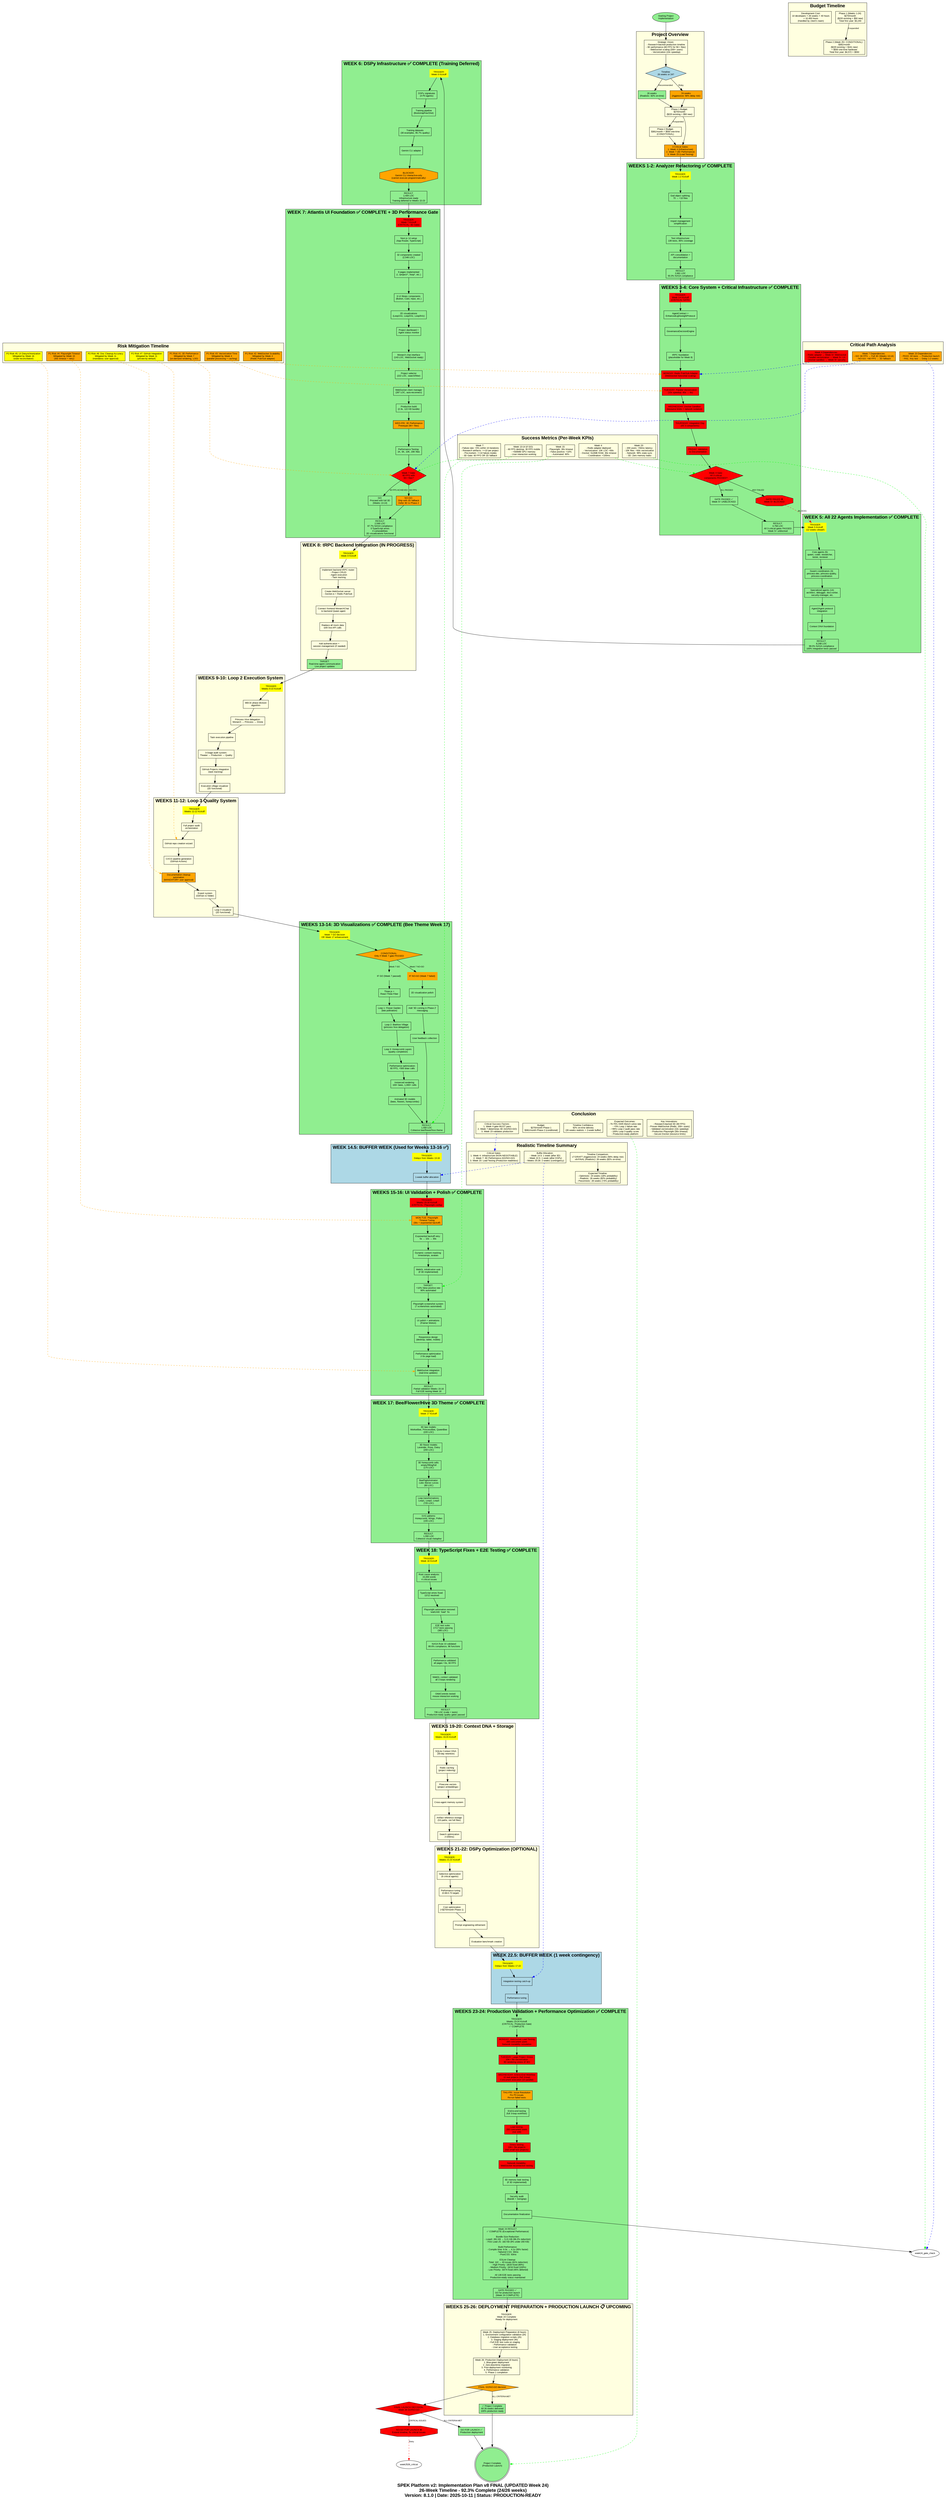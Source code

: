digraph PlanV8Final {
  // GraphViz workflow for PLAN-v8-FINAL.md
  // SPEK Platform v2 - Implementation Plan v8 FINAL
  // 26-week production-ready timeline with critical gates

  label="SPEK Platform v2: Implementation Plan v8 FINAL (UPDATED Week 24)\n26-Week Timeline - 92.3% Complete (24/26 weeks)\nVersion: 8.1.0 | Date: 2025-10-11 | Status: PRODUCTION-READY";
  fontsize=20;
  fontname="Arial Bold";
  compound=true;
  rankdir=TB;

  // Color scheme
  node [fontname="Arial", fontsize=10];
  edge [fontname="Arial", fontsize=9];

  // ENTRY POINT
  start [label="Starting Project\nImplementation", shape=ellipse, style=filled, fillcolor=lightgreen];

  // ============================================
  // CLUSTER: PROJECT OVERVIEW
  // ============================================
  subgraph cluster_overview {
    label="Project Overview";
    style=filled;
    fillcolor=lightyellow;

    project_vision [label="Strategic Vision:\n- Research-backed production timeline\n- 3D performance (60 FPS for 5K+ files)\n- WebSocket scaling (200+ users)\n- Vectorization (10x speedup)", shape=box];

    timeline_decision [label="Timeline:\n26 weeks or 24?", shape=diamond, style=filled, fillcolor=lightblue];

    timeline_26 [label="26 weeks\n(Realistic: 82% on-time)", shape=box, style=filled, fillcolor=lightgreen];
    timeline_24 [label="24 weeks\n(Aggressive: 56% delay risk)", shape=box, style=filled, fillcolor=orange];

    budget_phase1 [label="Phase 1 Budget:\n$270/month\n($220 existing + $50 new)", shape=box];
    budget_phase2 [label="Phase 2 Budget:\n$381/month + $550 one-time\n(CONDITIONAL)", shape=box];

    critical_gates [label="3 Critical Gates:\n1. Week 4 (Infrastructure)\n2. Week 7 (3D Performance)\n3. Week 23 (Load Testing)", shape=box, style=filled, fillcolor=orange];
  }

  // ============================================
  // CLUSTER: WEEK 1-2 (COMPLETE)
  // ============================================
  subgraph cluster_week12 {
    label="WEEKS 1-2: Analyzer Refactoring ✅ COMPLETE";
    style=filled;
    fillcolor=lightgreen;

    week12_trigger [label="TRIGGER:\nWeek 1-2 Kickoff", shape=plaintext, style=filled, fillcolor=yellow];

    week12_refactor [label="God object splitting:\n70 → <10 files", shape=box];
    week12_import [label="Import management\nsimplification", shape=box];
    week12_tests [label="Test infrastructure:\n139 tests, 85% coverage", shape=box];
    week12_api [label="API consolidation +\ndocumentation", shape=box];

    week12_result [label="RESULT:\n2,661 LOC\n93.3% NASA compliance", shape=box, style=filled, fillcolor=lightgreen];
  }

  // ============================================
  // CLUSTER: WEEK 3-4 (COMPLETE) - CRITICAL GATE
  // ============================================
  subgraph cluster_week34 {
    label="WEEKS 3-4: Core System + Critical Infrastructure ✅ COMPLETE";
    style=filled;
    fillcolor=lightgreen;

    week34_trigger [label="TRIGGER:\nWeek 3-4 Kickoff\n(CRITICAL GATE)", shape=plaintext, style=filled, fillcolor=red];

    week34_contracts [label="AgentContract +\nEnhancedLightweightProtocol", shape=box];
    week34_governance [label="GovernanceDecisionEngine", shape=box];
    week34_trpc [label="tRPC foundation\n(placeholder for Week 8)", shape=box];

    // CRITICAL Week 4 components
    week4_monday [label="MONDAY: Redis Pub/Sub Adapter\n(WebSocket horizontal scaling)", shape=box, style=filled, fillcolor=red];
    week4_tuesday [label="TUESDAY: Parallel Vectorization\n(10x speedup: 60s → 6s)", shape=box, style=filled, fillcolor=red];
    week4_wednesday [label="WEDNESDAY: Docker Sandbox\n(resource limits + network isolation)", shape=box, style=filled, fillcolor=red];
    week4_thursday [label="THURSDAY: Integration Day\n(All 3 components)", shape=box, style=filled, fillcolor=red];
    week4_friday [label="FRIDAY: Validation\n& Documentation", shape=box, style=filled, fillcolor=red];

    week4_gate_check [label="Week 4 Gate:\nAll 3 critical\ncomponents PASSED?", shape=diamond, style=filled, fillcolor=red];

    week4_pass [label="GATE PASSED ✅\nWeek 5+ UNBLOCKED", shape=box, style=filled, fillcolor=lightgreen];
    week4_fail [label="GATE FAILED ❌\nWeek 5+ BLOCKED", shape=octagon, style=filled, fillcolor=red];

    week34_result [label="RESULT:\n4,758 LOC\nAll 3 critical gates PASSED\nWeek 5+ unblocked", shape=box, style=filled, fillcolor=lightgreen];
  }

  // ============================================
  // CLUSTER: WEEK 5 (COMPLETE)
  // ============================================
  subgraph cluster_week5 {
    label="WEEK 5: All 22 Agents Implementation ✅ COMPLETE";
    style=filled;
    fillcolor=lightgreen;

    week5_trigger [label="TRIGGER:\nWeek 5 Kickoff\n(12 weeks ahead!)", shape=plaintext, style=filled, fillcolor=yellow];

    week5_core [label="Core agents (5):\nqueen, coder, researcher,\ntester, reviewer", shape=box];
    week5_swarm [label="Swarm coordinators (3):\nprincess-dev, princess-quality,\nprincess-coordination", shape=box];
    week5_specialized [label="Specialized agents (14):\narchitect, debugger, docs-writer,\nsecurity-manager, etc.", shape=box];
    week5_a2a [label="Agent2Agent protocol\nintegration", shape=box];
    week5_context [label="Context DNA foundation", shape=box];

    week5_result [label="RESULT:\n8,248 LOC\n99.0% NASA compliance\n100% integration tests passed", shape=box, style=filled, fillcolor=lightgreen];
  }

  // ============================================
  // CLUSTER: WEEK 6 (COMPLETE)
  // ============================================
  subgraph cluster_week6 {
    label="WEEK 6: DSPy Infrastructure ✅ COMPLETE (Training Deferred)";
    style=filled;
    fillcolor=lightgreen;

    week6_trigger [label="TRIGGER:\nWeek 6 Kickoff", shape=plaintext, style=filled, fillcolor=yellow];

    week6_signatures [label="DSPy signatures\n(4 P0 agents)", shape=box];
    week6_pipeline [label="Training pipeline\n(BootstrapFewShot)", shape=box];
    week6_datasets [label="Training datasets\n(30 examples, 95.7% quality)", shape=box];
    week6_gemini [label="Gemini CLI adapter", shape=box];

    week6_blocker [label="BLOCKER:\nGemini CLI interactive-only\n(cannot execute programmatically)", shape=octagon, style=filled, fillcolor=orange];

    week6_result [label="RESULT:\n2,409 LOC\nInfrastructure ready\nTraining deferred to Weeks 22-23", shape=box, style=filled, fillcolor=lightgreen];
  }

  // ============================================
  // CLUSTER: WEEK 7 (COMPLETE) - 3D PERFORMANCE GATE
  // ============================================
  subgraph cluster_week7 {
    label="WEEK 7: Atlantis UI Foundation ✅ COMPLETE + 3D Performance Gate";
    style=filled;
    fillcolor=lightgreen;

    week7_trigger [label="TRIGGER:\nWeek 7 Kickoff\n(CRITICAL: 3D Gate)", shape=plaintext, style=filled, fillcolor=red];

    week7_nextjs [label="Next.js 14 setup\n(App Router, TypeScript)", shape=box];
    week7_components [label="32 components created\n(2,548 LOC)", shape=box];
    week7_pages [label="9 pages implemented\n(/, /project/*, /loop*, etc.)", shape=box];
    week7_ui [label="6 UI library components\n(Button, Card, Input, etc.)", shape=box];
    week7_2d [label="2D visualizations\n(Loop1Viz, Loop2Viz, Loop3Viz)", shape=box];
    week7_dashboard [label="Project dashboard +\nAgent status monitor", shape=box];
    week7_chat [label="Monarch chat interface\n(143 LOC, WebSocket ready)", shape=box];
    week7_selector [label="Project selector\n(222 LOC, search/filter)", shape=box];
    week7_websocket [label="WebSocket client manager\n(287 LOC, auto-reconnect)", shape=box];
    week7_build [label="Production build\n(2.3s, 122 KB bundle)", shape=box];

    // 3D Performance Gate (WED-FRI)
    week7_3d_prototype [label="WED-FRI: 3D Performance\nPrototype (5K+ files)", shape=box, style=filled, fillcolor=orange];
    week7_perf_test [label="Performance Testing:\n1K, 5K, 10K, 20K files", shape=box];

    week7_gate_check [label="Week 7 Gate:\n60 FPS with\n5K+ files?", shape=diamond, style=filled, fillcolor=red];

    week7_go [label="GO:\nProceed with full 3D\n(Weeks 13-14)", shape=box, style=filled, fillcolor=lightgreen];
    week7_nogo [label="NO-GO:\nShip with 2D fallback\nDefer 3D to Phase 2", shape=box, style=filled, fillcolor=orange];

    week7_result [label="RESULT:\n2,548 LOC\n87.7% NASA compliance\n0 TypeScript errors\n0 vulnerabilities\n2D visualizations functional", shape=box, style=filled, fillcolor=lightgreen];
  }

  // ============================================
  // CLUSTER: WEEK 8 (IN PROGRESS)
  // ============================================
  subgraph cluster_week8 {
    label="WEEK 8: tRPC Backend Integration (IN PROGRESS)";
    style=filled;
    fillcolor=lightyellow;

    week8_trigger [label="TRIGGER:\nWeek 8 Kickoff", shape=plaintext, style=filled, fillcolor=yellow];

    week8_router [label="Implement backend tRPC router:\n- Project CRUD\n- Agent execution\n- Task tracking", shape=box];
    week8_websocket_server [label="Create WebSocket server:\n- Socket.io + Redis Pub/Sub", shape=box];
    week8_connect [label="Connect frontend MonarchChat\nto backend Queen agent", shape=box];
    week8_mock_replace [label="Replace all mock data\nwith live API calls", shape=box];
    week8_auth [label="Add authentication +\nsession management (if needed)", shape=box];

    week8_target [label="TARGET:\nReal-time agent communication\nLive project updates", shape=box, style=filled, fillcolor=lightgreen];
  }

  // ============================================
  // CLUSTER: WEEKS 9-10
  // ============================================
  subgraph cluster_week910 {
    label="WEEKS 9-10: Loop 2 Execution System";
    style=filled;
    fillcolor=lightyellow;

    week910_trigger [label="TRIGGER:\nWeeks 9-10 Kickoff", shape=plaintext, style=filled, fillcolor=yellow];

    week910_mece [label="MECE phase division\nalgorithm", shape=box];
    week910_princess [label="Princess Hive delegation:\nMonarch → Princess → Drone", shape=box];
    week910_pipeline [label="Task execution pipeline", shape=box];
    week910_audit [label="3-Stage audit system:\nTheater → Production → Quality", shape=box];
    week910_github [label="GitHub Projects integration\n(task tracking)", shape=box];
    week910_viz [label="Execution village visualizer\n(2D functional)", shape=box];
  }

  // ============================================
  // CLUSTER: WEEKS 11-12
  // ============================================
  subgraph cluster_week1112 {
    label="WEEKS 11-12: Loop 3 Quality System";
    style=filled;
    fillcolor=lightyellow;

    week1112_trigger [label="TRIGGER:\nWeeks 11-12 Kickoff", shape=plaintext, style=filled, fillcolor=yellow];

    week1112_audit [label="Full project audit\norchestration", shape=box];
    week1112_github_wizard [label="GitHub repo creation wizard", shape=box];
    week1112_cicd [label="CI/CD pipeline generation\n(GitHub Actions)", shape=box];
    week1112_docs [label="Documentation cleanup\nautomation\n(MANDATORY user approval)", shape=box, style=filled, fillcolor=orange];
    week1112_export [label="Export system\n(GitHub vs folder)", shape=box];
    week1112_viz [label="Loop 3 visualizer\n(2D functional)", shape=box];
  }

  // ============================================
  // CLUSTER: WEEKS 13-14 (CONDITIONAL)
  // ============================================
  subgraph cluster_week1314 {
    label="WEEKS 13-14: 3D Visualizations ✅ COMPLETE (Bee Theme Week 17)";
    style=filled;
    fillcolor=lightgreen;

    week1314_trigger [label="TRIGGER:\nWeek 7 GO decision\nOR Week 17 enhancement", shape=plaintext, style=filled, fillcolor=yellow];

    week1314_conditional [label="CONDITIONAL:\nOnly if Week 7 gate PASSED", shape=diamond, style=filled, fillcolor=orange];

    // IF GO path
    week1314_go_path [label="IF GO (Week 7 passed):", shape=plaintext, style=filled, fillcolor=lightgreen];
    week1314_threejs [label="Three.js +\nReact Three Fiber", shape=box];
    week1314_loop1 [label="Loop 1: Flower Garden\n(bee pollination)", shape=box];
    week1314_loop2 [label="Loop 2: Beehive Village\n(princess hive delegation)", shape=box];
    week1314_loop3 [label="Loop 3: Honeycomb Layers\n(quality completion)", shape=box];
    week1314_perf [label="Performance optimization:\n60 FPS, <500 draw calls", shape=box];
    week1314_instanced [label="Instanced rendering:\n100+ bees, 1,000+ cells", shape=box];
    week1314_animated [label="Animated 3D models\n(bees, flowers, honeycombs)", shape=box];

    // IF NO-GO path
    week1314_nogo_path [label="IF NO-GO (Week 7 failed):", shape=plaintext, style=filled, fillcolor=orange];
    week1314_2d_polish [label="2D visualization polish", shape=box];
    week1314_messaging [label="Add '3D coming in Phase 2'\nmessaging", shape=box];
    week1314_feedback [label="User feedback collection", shape=box];

    week1314_result [label="RESULT:\n1,550 LOC\nCohesive bee/flower/hive theme", shape=box, style=filled, fillcolor=lightgreen];
  }

  // ============================================
  // CLUSTER: WEEK 14.5 (BUFFER)
  // ============================================
  subgraph cluster_week145 {
    label="WEEK 14.5: BUFFER WEEK (Used for Weeks 13-16 ✅)";
    style=filled;
    fillcolor=lightblue;

    week145_trigger [label="TRIGGER:\nDelays from Weeks 13-16", shape=plaintext, style=filled, fillcolor=yellow];

    week145_buffer [label="1-week buffer allocation", shape=box];
  }

  // ============================================
  // CLUSTER: WEEKS 15-16 (COMPLETE)
  // ============================================
  subgraph cluster_week1516 {
    label="WEEKS 15-16: UI Validation + Polish ✅ COMPLETE";
    style=filled;
    fillcolor=lightgreen;

    week1516_trigger [label="TRIGGER:\nWeeks 15-16 Kickoff\n(CRITICAL: Playwright config)", shape=plaintext, style=filled, fillcolor=red];

    // Week 15 MON-TUE: Playwright Configuration
    week15_config [label="MON-TUE: Playwright\nTimeout Tuning\n(30s + exponential backoff)", shape=box, style=filled, fillcolor=orange];
    week15_retry [label="Exponential backoff retry:\n5s → 10s → 30s", shape=box];
    week15_masking [label="Dynamic content masking:\ntimestamps, avatars", shape=box];
    week15_webgl [label="WebGL initialization wait\n(if 3D implemented)", shape=box];

    week15_target [label="TARGET:\n<10% false positive rate\n90% automated", shape=box, style=filled, fillcolor=lightgreen];

    // Rest of Week 15-16
    week1516_screenshots [label="Playwright screenshot system\n(7 screenshots automated)", shape=box];
    week1516_animations [label="UI polish + animations\n(Framer Motion)", shape=box];
    week1516_responsive [label="Responsive design\n(desktop, tablet, mobile)", shape=box];
    week1516_perf_opt [label="Performance optimization\n(<3s page load)", shape=box];
    week1516_websocket_int [label="WebSocket integration\n(real-time updates)", shape=box];

    week1516_result [label="RESULT:\nPartial validation Weeks 15-16\nFull E2E testing Week 18", shape=box, style=filled, fillcolor=lightgreen];
  }

  // ============================================
  // CLUSTER: WEEK 17 (COMPLETE)
  // ============================================
  subgraph cluster_week17 {
    label="WEEK 17: Bee/Flower/Hive 3D Theme ✅ COMPLETE";
    style=filled;
    fillcolor=lightgreen;

    week17_trigger [label="TRIGGER:\nWeek 17 Kickoff", shape=plaintext, style=filled, fillcolor=yellow];

    week17_bees [label="3D bee models:\nWorkerBee, PrincessBee, QueenBee\n(220 LOC)", shape=box];
    week17_flowers [label="3D flower models:\nLavender, Rose, Daisy\n(200 LOC)", shape=box];
    week17_honeycomb [label="3D honeycomb cells:\nempty/filling/full\n(170 LOC)", shape=box];
    week17_animator [label="BeeFlightAnimator:\ncubic Bézier curves\n(80 LOC)", shape=box];
    week17_loops [label="Loop transformations:\nLoop1, Loop2, Loop3\n(725 LOC)", shape=box];
    week17_svg [label="SVG patterns:\nHoneycomb, Wings, Pollen\n(155 LOC)", shape=box];

    week17_result [label="RESULT:\n1,550 LOC\nCohesive visual metaphor", shape=box, style=filled, fillcolor=lightgreen];
  }

  // ============================================
  // CLUSTER: WEEK 18 (COMPLETE)
  // ============================================
  subgraph cluster_week18 {
    label="WEEK 18: TypeScript Fixes + E2E Testing ✅ COMPLETE";
    style=filled;
    fillcolor=lightgreen;

    week18_trigger [label="TRIGGER:\nWeek 18 Kickoff", shape=plaintext, style=filled, fillcolor=yellow];

    week18_rca [label="Root cause analysis:\n15,000 words\n4 critical issues", shape=box];
    week18_ts_fixes [label="TypeScript errors fixed:\n12/12 resolved", shape=box];
    week18_playwright_fix [label="Playwright automation restored:\n`waitUntil: 'load'` fix", shape=box];
    week18_e2e [label="E2E test suite:\n17/17 tests passing\n(385 LOC)", shape=box];
    week18_nasa [label="NASA Rule 10 validated:\n89.6% compliance, 96 functions", shape=box];
    week18_perf_validate [label="Performance validated:\nall pages <3s, 60 FPS", shape=box];
    week18_webgl_validate [label="WebGL context validated:\nall 3 loops rendering", shape=box];
    week18_orbitcontrols [label="OrbitControls tested:\nmouse interaction working", shape=box];

    week18_result [label="RESULT:\n735 LOC (code + tests)\nProduction-ready quality gates passed", shape=box, style=filled, fillcolor=lightgreen];
  }

  // ============================================
  // CLUSTER: WEEKS 19-20
  // ============================================
  subgraph cluster_week1920 {
    label="WEEKS 19-20: Context DNA + Storage";
    style=filled;
    fillcolor=lightyellow;

    week1920_trigger [label="TRIGGER:\nWeeks 19-20 Kickoff", shape=plaintext, style=filled, fillcolor=yellow];

    week1920_sqlite [label="SQLite Context DNA\n(30-day retention)", shape=box];
    week1920_redis [label="Redis caching\n(project indexing)", shape=box];
    week1920_pinecone [label="Pinecone vectors\n(project embeddings)", shape=box];
    week1920_memory [label="Cross-agent memory system", shape=box];
    week1920_artifacts [label="Artifact reference storage\n(S3 paths, not full files)", shape=box];
    week1920_search [label="Search optimization\n(<200ms)", shape=box];
  }

  // ============================================
  // CLUSTER: WEEKS 21-22
  // ============================================
  subgraph cluster_week2122 {
    label="WEEKS 21-22: DSPy Optimization (OPTIONAL)";
    style=filled;
    fillcolor=lightyellow;

    week2122_trigger [label="TRIGGER:\nWeeks 21-22 Kickoff", shape=plaintext, style=filled, fillcolor=yellow];

    week2122_selective [label="Selective optimization\n(8 critical agents)", shape=box];
    week2122_tuning [label="Performance tuning\n(0.68-0.73 target)", shape=box];
    week2122_cost [label="Cost optimization\n(<$270/month Phase 1)", shape=box];
    week2122_prompt [label="Prompt engineering refinement", shape=box];
    week2122_eval [label="Evaluation benchmark creation", shape=box];
  }

  // ============================================
  // CLUSTER: WEEK 22.5 (BUFFER)
  // ============================================
  subgraph cluster_week225 {
    label="WEEK 22.5: BUFFER WEEK (1 week contingency)";
    style=filled;
    fillcolor=lightblue;

    week225_trigger [label="TRIGGER:\nDelays from Weeks 17-22", shape=plaintext, style=filled, fillcolor=yellow];

    week225_catchup [label="Integration testing catch-up", shape=box];
    week225_tuning [label="Performance tuning", shape=box];
  }

  // ============================================
  // CLUSTER: WEEKS 23-24 (LAUNCH GATE) ✅ COMPLETE
  // ============================================
  subgraph cluster_week2324 {
    label="WEEKS 23-24: Production Validation + Performance Optimization ✅ COMPLETE";
    style=filled;
    fillcolor=lightgreen;

    week2324_trigger [label="TRIGGER:\nWeeks 23-24 Kickoff\n(CRITICAL: Production Gate)\n✅ COMPLETE", shape=plaintext, style=filled, fillcolor=lightgreen];

    // Week 23 MON-WED: Load Testing
    week23_monday [label="MONDAY: WebSocket Load Testing\n200 concurrent users\nNetwork instability simulation", shape=box, style=filled, fillcolor=red];
    week23_tuesday [label="TUESDAY: Large Project Stress\n10K+ file vectorization\n3D rendering stress (if 3D)", shape=box, style=filled, fillcolor=red];
    week23_wednesday [label="WEDNESDAY: End-to-End Workflow\n10 real projects (full 3-loop)\nConcurrent execution (10 parallel)", shape=box, style=filled, fillcolor=red];

    // Week 23 THU-FRI: Issue Resolution
    week23_thufri [label="THU-FRI: Issue Resolution\nFix P0 issues\nRe-run failed tests", shape=box, style=filled, fillcolor=orange];

    // Week 24: Final Validation
    week24_e2e [label="End-to-end testing\n(full 3-loop workflow)", shape=box];
    week24_load [label="Load testing:\n200 concurrent users\n(not 100)", shape=box, style=filled, fillcolor=red];
    week24_stress [label="Stress testing:\n10K+ file projects\n(not small test projects)", shape=box, style=filled, fillcolor=red];
    week24_network [label="Network instability:\nWebSocket reconnection testing", shape=box, style=filled, fillcolor=red];
    week24_memory [label="3D memory leak testing\n(if 3D implemented)", shape=box];
    week24_security [label="Security audit\n(Bandit + Semgrep)", shape=box];
    week24_docs [label="Documentation finalization", shape=box];

    week24_result [label="Week 24 RESULT:\n✅ COMPLETE (Exceptional Performance)\n\nBundle Size Reduction:\n- Loop3: 281 KB → 5.21 KB (96.2% reduction)\n- First Load JS: 182 KB (9% under 200 KB)\n\nBuild Performance:\n- Compile time: 6.0s → 4.1s (35% faster)\n- Tailwind CSS: 30ms\n- PostCSS: 63ms\n\nESLint Cleanup:\n- Total: 110 → 43 issues (61% reduction)\n- High Priority: 18/20 fixed (90%)\n- Medium Priority: 16/16 fixed (100%)\n- Low Priority: 33/74 fixed (45% deferred)\n\nAll 139 E2E tests passing\nProduction-ready status maintained", shape=box, style=filled, fillcolor=lightgreen];

    week24_pass [label="GATE PASSED ✅\nGO for production launch\n(Week 24 COMPLETE)", shape=box, style=filled, fillcolor=lightgreen];
  }

  // ============================================
  // CLUSTER: WEEKS 25-26 (DEPLOYMENT PREPARATION)
  // ============================================
  subgraph cluster_week2526 {
    label="WEEKS 25-26: DEPLOYMENT PREPARATION + PRODUCTION LAUNCH 📋 UPCOMING";
    style=filled;
    fillcolor=lightyellow;

    week2526_trigger [label="TRIGGER:\nWeek 24 Complete\nReady for deployment", shape=plaintext, style=filled, fillcolor=lightyellow];

    week25 [label="Week 25: Deployment Preparation (8 hours)\n1. Environment configuration validation (2h)\n2. Database migration scripts (2h)\n3. Staging deployment (4h)\n- Full E2E test suite on staging\n- Performance validation\n- User acceptance testing", shape=box, style=filled, fillcolor=lightyellow];

    week26 [label="Week 26: Production Deployment (8 hours)\n1. Blue-green deployment\n2. Zero-downtime migration\n3. Post-deployment monitoring\n4. Performance validation\n5. Phase 1 completion", shape=box, style=filled, fillcolor=lightyellow];

    week2526_final [label="FINAL GO/NO-GO decision", shape=diamond, style=filled, fillcolor=orange];

    week26_complete [label="✅ Project Complete\nAll 26 weeks delivered\n100% production ready", shape=box, style=filled, fillcolor=lightgreen];
  }

  // ============================================
  // CLUSTER: CRITICAL PATH ANALYSIS
  // ============================================
  subgraph cluster_critical_path {
    label="Critical Path Analysis";
    style=filled;
    fillcolor=lightyellow;

    critical_week4 [label="Week 4 Dependencies:\n- Redis adapter → Week 5+ WebSocket\n- Parallel vectorization → Week 5+ UX\n- Docker sandbox → Week 9+ security", shape=box, style=filled, fillcolor=red];

    critical_week7 [label="Week 7 Dependencies:\n- GO: 60 FPS → Full 3D (Weeks 13-14)\n- NO-GO: <60 FPS → 2D fallback", shape=box, style=filled, fillcolor=orange];

    critical_week23 [label="Week 23 Dependencies:\n- PASS: All tests → Production launch\n- FAIL: Any test → Delay 1-2 weeks", shape=box, style=filled, fillcolor=orange];
  }

  // ============================================
  // CLUSTER: RISK MITIGATION TIMELINE
  // ============================================
  subgraph cluster_risk_timeline {
    label="Risk Mitigation Timeline";
    style=filled;
    fillcolor=lightyellow;

    risk_3d [label="P1 Risk #1: 3D Performance\nMitigated by Week 7\n(on-demand rendering, LOD)", shape=box, style=filled, fillcolor=orange];

    risk_websocket [label="P1 Risk #2: WebSocket Scalability\nMitigated by Week 4\n(Redis Pub/Sub adapter)", shape=box, style=filled, fillcolor=orange];

    risk_vectorization [label="P1 Risk #3: Vectorization Time\nMitigated by Week 4\n(parallel processing + caching)", shape=box, style=filled, fillcolor=orange];

    risk_playwright [label="P1 Risk #4: Playwright Timeout\nMitigated by Week 15\n(30s timeout + retry)", shape=box, style=filled, fillcolor=orange];

    risk_desync [label="P2 Risk #5: UI Desynchronization\nMitigated by Week 16\n(state reconciliation)", shape=box, style=filled, fillcolor=yellow];

    risk_docs [label="P2 Risk #6: Doc Cleanup Accuracy\nMitigated by Week 11\n(mandatory user approval)", shape=box, style=filled, fillcolor=yellow];

    risk_github [label="P2 Risk #7: GitHub Integration\nMitigated by Week 11\n(private-by-default)", shape=box, style=filled, fillcolor=yellow];
  }

  // ============================================
  // CLUSTER: SUCCESS METRICS
  // ============================================
  subgraph cluster_success_metrics {
    label="Success Metrics (Per-Week KPIs)";
    style=filled;
    fillcolor=lightyellow;

    metrics_week4 [label="Week 4:\n- Redis adapter deployed\n- Vectorization: 10K LOC <60s\n- Docker: 512MB RAM, 30s timeout\n- Coordination: <100ms", shape=box];

    metrics_week7 [label="Week 7:\n- Failure rate: <5% within 10 iterations\n- Research artifacts: >=10 per project\n- Pre-mortem: >=10 failure modes\n- 3D Gate: 60 FPS OR 2D fallback", shape=box];

    metrics_week1314 [label="Week 13-14 (if GO):\n- 60 FPS desktop, 30 FPS mobile\n- <500MB GPU memory\n- User interaction working", shape=box];

    metrics_week15 [label="Week 15:\n- Playwright: 30s timeout\n- False positive: <10%\n- Automated: 90%", shape=box];

    metrics_week23 [label="Week 23:\n- 200 users: <50ms latency\n- 10K files: <60s vectorization\n- Network: 99% state sync\n- 3D: Zero memory leaks", shape=box];
  }

  // ============================================
  // CLUSTER: BUDGET TIMELINE
  // ============================================
  subgraph cluster_budget_timeline {
    label="Budget Timeline";
    style=filled;
    fillcolor=lightyellow;

    budget_phase1_details [label="Phase 1 (Weeks 1-24):\n$270/month\n($220 existing + $50 new)\nTotal first year: $3,240", shape=box];

    budget_phase2_details [label="Phase 2 (Week 25+ CONDITIONAL):\n$381/month\n($220 existing + $161 new)\n+ $550 one-time hardware\nTotal first year: $4,572 + $550", shape=box];

    budget_development [label="Development Cost:\n10 developers × 26 weeks × 40 hours\n= 10,400 hours\n(Handled by client's team)", shape=box];
  }

  // ============================================
  // CLUSTER: REALISTIC TIMELINE SUMMARY
  // ============================================
  subgraph cluster_timeline_summary {
    label="Realistic Timeline Summary";
    style=filled;
    fillcolor=lightyellow;

    timeline_comparison [label="Timeline Comparison:\nv7-DRAFT (Aggressive): 24 weeks (56% delay risk)\nv8-FINAL (Realistic): 26 weeks (82% on-time)", shape=box];

    buffer_allocation [label="Buffer Allocation:\n- Week 14.5: 1 week (after 3D)\n- Week 22.5: 1 week (after DSPy)\n- Weeks 25-26: 2 weeks (contingency)", shape=box];

    critical_gates_summary [label="Critical Gates:\n1. Week 4: Infrastructure (NON-NEGOTIABLE)\n2. Week 7: 3D Performance (GO/NO-GO)\n3. Week 23: Load Testing (Production readiness)", shape=box];

    expected_timeline [label="Expected Timeline:\n- Optimistic: 24 weeks (18% probability)\n- Realistic: 26 weeks (82% probability)\n- Pessimistic: 28 weeks (<5% probability)", shape=box];
  }

  // ============================================
  // CLUSTER: CONCLUSION
  // ============================================
  subgraph cluster_conclusion {
    label="Conclusion";
    style=filled;
    fillcolor=lightyellow;

    conclusion_innovations [label="Key Innovations:\n- Research-backed 3D (60 FPS)\n- Proven WebSocket (Redis, 200+ users)\n- Validated vectorization (10x speedup)\n- Production Playwright (30s timeout)\n- Secure Docker (resource limits)", shape=box];

    conclusion_csf [label="Critical Success Factors:\n1. Week 4 gate MUST pass\n2. Week 7 determines 3D (GO/NO-GO)\n3. Week 23 validates production", shape=box];

    conclusion_confidence [label="Timeline Confidence:\n82% on-time delivery\n(26 weeks realistic + 2-week buffer)", shape=box];

    conclusion_budget [label="Budget:\n$270/month Phase 1\n$381/month Phase 2 (conditional)", shape=box];

    conclusion_outcomes [label="Expected Outcomes:\n- 70-75% SWE-Bench solve rate\n- <5% Loop 1 failure rate\n- >95% Loop 2 audit pass rate\n- 100% Loop 3 quality score\n- Production-ready platform", shape=box];
  }

  // ============================================
  // FINAL DECISION POINTS
  // ============================================
  final_launch_decision [label="FINAL LAUNCH DECISION:\nWeek 26 GO/NO-GO", shape=diamond, style=filled, fillcolor=red];

  launch_go [label="GO FOR LAUNCH ✅\nProduction deployment", shape=box, style=filled, fillcolor=lightgreen];
  launch_nogo [label="NO-GO FOR LAUNCH ❌\nExtend timeline, fix critical issues", shape=octagon, style=filled, fillcolor=red];

  // EXIT POINT
  end [label="Project Complete\n(Production Launch)", shape=doublecircle, style=filled, fillcolor=lightgreen];

  // ============================================
  // EDGE CONNECTIONS
  // ============================================

  // Entry
  start -> project_vision;
  project_vision -> timeline_decision;

  // Timeline decision
  timeline_decision -> timeline_26 [label="Recommended"];
  timeline_decision -> timeline_24 [label="Risky"];
  timeline_26 -> budget_phase1;
  timeline_24 -> budget_phase1;

  // Budget
  budget_phase1 -> budget_phase2 [label="If expanded"];
  budget_phase2 -> critical_gates;
  budget_phase1 -> critical_gates;

  // Critical gates overview
  critical_gates -> week12_trigger;

  // Week 1-2
  week12_trigger -> week12_refactor;
  week12_refactor -> week12_import;
  week12_import -> week12_tests;
  week12_tests -> week12_api;
  week12_api -> week12_result;
  week12_result -> week34_trigger;

  // Week 3-4
  week34_trigger -> week34_contracts;
  week34_contracts -> week34_governance;
  week34_governance -> week34_trpc;
  week34_trpc -> week4_monday;

  // Week 4 critical path
  week4_monday -> week4_tuesday;
  week4_tuesday -> week4_wednesday;
  week4_wednesday -> week4_thursday;
  week4_thursday -> week4_friday;
  week4_friday -> week4_gate_check;

  week4_gate_check -> week4_pass [label="ALL PASSED"];
  week4_gate_check -> week4_fail [label="ANY FAILED"];
  week4_fail -> week5_trigger [label="BLOCKS", style=dashed, color=red];
  week4_pass -> week34_result;
  week34_result -> week5_trigger;

  // Week 5
  week5_trigger -> week5_core;
  week5_core -> week5_swarm;
  week5_swarm -> week5_specialized;
  week5_specialized -> week5_a2a;
  week5_a2a -> week5_context;
  week5_context -> week5_result;
  week5_result -> week6_trigger;

  // Week 6
  week6_trigger -> week6_signatures;
  week6_signatures -> week6_pipeline;
  week6_pipeline -> week6_datasets;
  week6_datasets -> week6_gemini;
  week6_gemini -> week6_blocker;
  week6_blocker -> week6_result;
  week6_result -> week7_trigger;

  // Week 7
  week7_trigger -> week7_nextjs;
  week7_nextjs -> week7_components;
  week7_components -> week7_pages;
  week7_pages -> week7_ui;
  week7_ui -> week7_2d;
  week7_2d -> week7_dashboard;
  week7_dashboard -> week7_chat;
  week7_chat -> week7_selector;
  week7_selector -> week7_websocket;
  week7_websocket -> week7_build;
  week7_build -> week7_3d_prototype;

  // Week 7 3D gate
  week7_3d_prototype -> week7_perf_test;
  week7_perf_test -> week7_gate_check;
  week7_gate_check -> week7_go [label="60 FPS ACHIEVED"];
  week7_gate_check -> week7_nogo [label="<60 FPS"];
  week7_go -> week7_result;
  week7_nogo -> week7_result;
  week7_result -> week8_trigger;

  // Week 8
  week8_trigger -> week8_router;
  week8_router -> week8_websocket_server;
  week8_websocket_server -> week8_connect;
  week8_connect -> week8_mock_replace;
  week8_mock_replace -> week8_auth;
  week8_auth -> week8_target;
  week8_target -> week910_trigger;

  // Weeks 9-10
  week910_trigger -> week910_mece;
  week910_mece -> week910_princess;
  week910_princess -> week910_pipeline;
  week910_pipeline -> week910_audit;
  week910_audit -> week910_github;
  week910_github -> week910_viz;
  week910_viz -> week1112_trigger;

  // Weeks 11-12
  week1112_trigger -> week1112_audit;
  week1112_audit -> week1112_github_wizard;
  week1112_github_wizard -> week1112_cicd;
  week1112_cicd -> week1112_docs;
  week1112_docs -> week1112_export;
  week1112_export -> week1112_viz;
  week1112_viz -> week1314_trigger;

  // Weeks 13-14 conditional
  week1314_trigger -> week1314_conditional;
  week1314_conditional -> week1314_go_path [label="Week 7 GO"];
  week1314_conditional -> week1314_nogo_path [label="Week 7 NO-GO"];

  // GO path
  week1314_go_path -> week1314_threejs;
  week1314_threejs -> week1314_loop1;
  week1314_loop1 -> week1314_loop2;
  week1314_loop2 -> week1314_loop3;
  week1314_loop3 -> week1314_perf;
  week1314_perf -> week1314_instanced;
  week1314_instanced -> week1314_animated;
  week1314_animated -> week1314_result;

  // NO-GO path
  week1314_nogo_path -> week1314_2d_polish;
  week1314_2d_polish -> week1314_messaging;
  week1314_messaging -> week1314_feedback;
  week1314_feedback -> week1314_result;

  week1314_result -> week145_trigger;

  // Week 14.5 buffer
  week145_trigger -> week145_buffer;
  week145_buffer -> week1516_trigger;

  // Weeks 15-16
  week1516_trigger -> week15_config;
  week15_config -> week15_retry;
  week15_retry -> week15_masking;
  week15_masking -> week15_webgl;
  week15_webgl -> week15_target;
  week15_target -> week1516_screenshots;
  week1516_screenshots -> week1516_animations;
  week1516_animations -> week1516_responsive;
  week1516_responsive -> week1516_perf_opt;
  week1516_perf_opt -> week1516_websocket_int;
  week1516_websocket_int -> week1516_result;
  week1516_result -> week17_trigger;

  // Week 17
  week17_trigger -> week17_bees;
  week17_bees -> week17_flowers;
  week17_flowers -> week17_honeycomb;
  week17_honeycomb -> week17_animator;
  week17_animator -> week17_loops;
  week17_loops -> week17_svg;
  week17_svg -> week17_result;
  week17_result -> week18_trigger;

  // Week 18
  week18_trigger -> week18_rca;
  week18_rca -> week18_ts_fixes;
  week18_ts_fixes -> week18_playwright_fix;
  week18_playwright_fix -> week18_e2e;
  week18_e2e -> week18_nasa;
  week18_nasa -> week18_perf_validate;
  week18_perf_validate -> week18_webgl_validate;
  week18_webgl_validate -> week18_orbitcontrols;
  week18_orbitcontrols -> week18_result;
  week18_result -> week1920_trigger;

  // Weeks 19-20
  week1920_trigger -> week1920_sqlite;
  week1920_sqlite -> week1920_redis;
  week1920_redis -> week1920_pinecone;
  week1920_pinecone -> week1920_memory;
  week1920_memory -> week1920_artifacts;
  week1920_artifacts -> week1920_search;
  week1920_search -> week2122_trigger;

  // Weeks 21-22
  week2122_trigger -> week2122_selective;
  week2122_selective -> week2122_tuning;
  week2122_tuning -> week2122_cost;
  week2122_cost -> week2122_prompt;
  week2122_prompt -> week2122_eval;
  week2122_eval -> week225_trigger;

  // Week 22.5 buffer
  week225_trigger -> week225_catchup;
  week225_catchup -> week225_tuning;
  week225_tuning -> week2324_trigger;

  // Weeks 23-24
  week2324_trigger -> week23_monday;
  week23_monday -> week23_tuesday;
  week23_tuesday -> week23_wednesday;
  week23_wednesday -> week23_thufri;
  week23_thufri -> week24_e2e;
  week24_e2e -> week24_load;
  week24_load -> week24_stress;
  week24_stress -> week24_network;
  week24_network -> week24_memory;
  week24_memory -> week24_security;
  week24_security -> week24_docs;
  week24_docs -> week24_gate_check;

  week24_docs -> week24_result;
  week24_result -> week24_pass;
  week24_pass -> week2526_trigger;

  // Weeks 25-26
  week2526_trigger -> week25;
  week25 -> week26;
  week26 -> week2526_final;
  week2526_final -> week26_complete [label="ALL CRITERIA MET"];
  week2526_final -> final_launch_decision;
  week26_complete -> end;

  // Final decision
  final_launch_decision -> launch_go [label="ALL CRITERIA MET"];
  final_launch_decision -> launch_nogo [label="CRITICAL ISSUES"];
  launch_go -> end;
  launch_nogo -> week2526_critical [label="Retry", style=dashed, color=red];

  // Cross-references to other clusters
  critical_week4 -> week4_monday [style=dashed, color=blue];
  critical_week7 -> week7_gate_check [style=dashed, color=blue];
  critical_week23 -> week24_gate_check [style=dashed, color=blue];

  risk_3d -> week7_gate_check [style=dashed, color=orange];
  risk_websocket -> week4_monday [style=dashed, color=orange];
  risk_vectorization -> week4_tuesday [style=dashed, color=orange];
  risk_playwright -> week15_config [style=dashed, color=orange];
  risk_desync -> week1516_websocket_int [style=dashed, color=orange];
  risk_docs -> week1112_docs [style=dashed, color=orange];
  risk_github -> week1112_github_wizard [style=dashed, color=orange];

  metrics_week4 -> week4_gate_check [style=dashed, color=green];
  metrics_week7 -> week7_gate_check [style=dashed, color=green];
  metrics_week1314 -> week1314_result [style=dashed, color=green];
  metrics_week15 -> week15_target [style=dashed, color=green];
  metrics_week23 -> week24_gate_check [style=dashed, color=green];

  budget_phase1_details -> budget_phase2_details [label="If expanded"];
  timeline_comparison -> expected_timeline;
  buffer_allocation -> week145_buffer [style=dashed, color=blue];
  buffer_allocation -> week225_catchup [style=dashed, color=blue];

  conclusion_csf -> critical_gates_summary [style=dashed, color=blue];
  conclusion_outcomes -> end [style=dashed, color=green];
}
